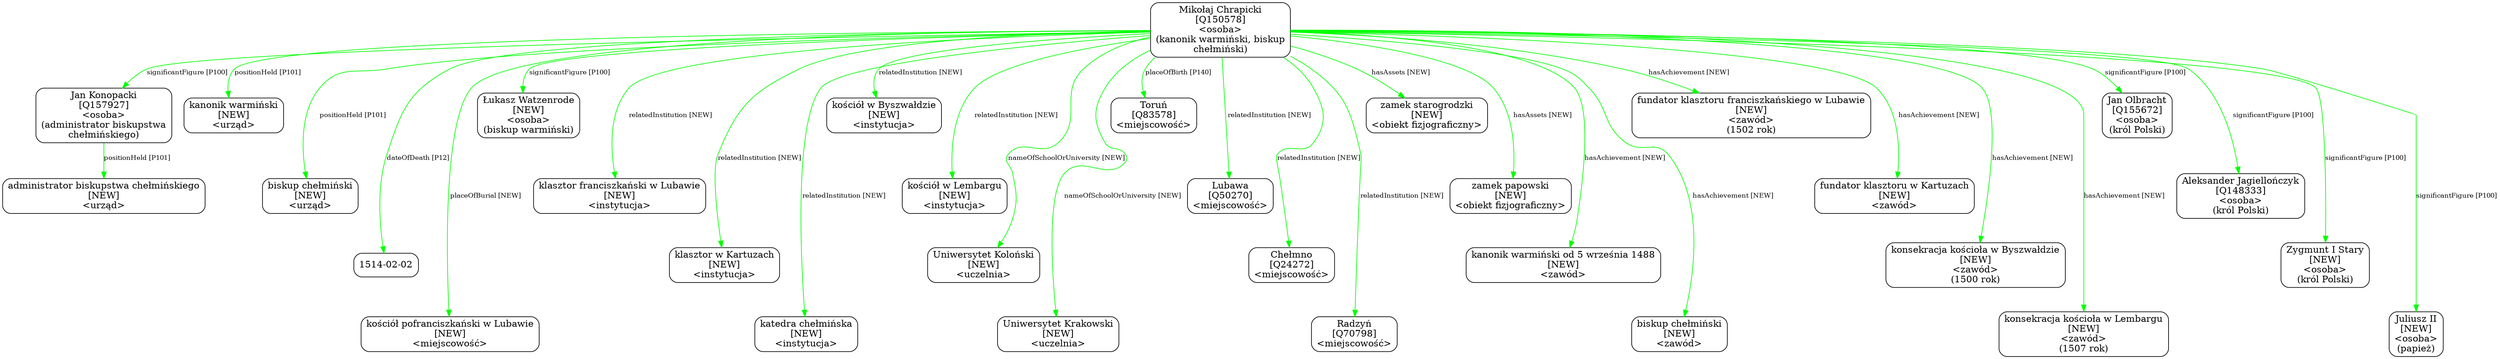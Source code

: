 digraph {
	node [shape=box,
		style=rounded
	];
	edge [fontsize=10];
	"Mikołaj Chrapicki
[Q150578]
<osoba>
(kanonik warmiński, biskup
chełmiński)"	[color=black,
		label="Mikołaj Chrapicki
[Q150578]
<osoba>
(kanonik warmiński, biskup
chełmiński)"];
	"Jan Konopacki
[Q157927]
<osoba>
(administrator biskupstwa
chełmińskiego)"	[color=black,
		label="Jan Konopacki
[Q157927]
<osoba>
(administrator biskupstwa
chełmińskiego)"];
	"Mikołaj Chrapicki
[Q150578]
<osoba>
(kanonik warmiński, biskup
chełmiński)" -> "Jan Konopacki
[Q157927]
<osoba>
(administrator biskupstwa
chełmińskiego)"	[color=green,
		label="significantFigure [P100]"];
	"Mikołaj Chrapicki
[Q150578]
<osoba>
(kanonik warmiński, biskup
chełmiński)" -> "kanonik warmiński
[NEW]
<urząd>"	[color=green,
		label="positionHeld [P101]",
		minlen=1];
	"Mikołaj Chrapicki
[Q150578]
<osoba>
(kanonik warmiński, biskup
chełmiński)" -> "biskup chełmiński
[NEW]
<urząd>"	[color=green,
		label="positionHeld [P101]",
		minlen=2];
	"Mikołaj Chrapicki
[Q150578]
<osoba>
(kanonik warmiński, biskup
chełmiński)" -> "1514-02-02"	[color=green,
		label="dateOfDeath [P12]",
		minlen=3];
	"Mikołaj Chrapicki
[Q150578]
<osoba>
(kanonik warmiński, biskup
chełmiński)" -> "kościół pofranciszkański w Lubawie
[NEW]
<miejscowość>"	[color=green,
		label="placeOfBurial [NEW]",
		minlen=4];
	"Mikołaj Chrapicki
[Q150578]
<osoba>
(kanonik warmiński, biskup
chełmiński)" -> "Łukasz Watzenrode
[NEW]
<osoba>
(biskup warmiński)"	[color=green,
		label="significantFigure [P100]",
		minlen=1];
	"Mikołaj Chrapicki
[Q150578]
<osoba>
(kanonik warmiński, biskup
chełmiński)" -> "klasztor franciszkański w Lubawie
[NEW]
<instytucja>"	[color=green,
		label="relatedInstitution [NEW]",
		minlen=2];
	"Mikołaj Chrapicki
[Q150578]
<osoba>
(kanonik warmiński, biskup
chełmiński)" -> "klasztor w Kartuzach
[NEW]
<instytucja>"	[color=green,
		label="relatedInstitution [NEW]",
		minlen=3];
	"Mikołaj Chrapicki
[Q150578]
<osoba>
(kanonik warmiński, biskup
chełmiński)" -> "katedra chełmińska
[NEW]
<instytucja>"	[color=green,
		label="relatedInstitution [NEW]",
		minlen=4];
	"Mikołaj Chrapicki
[Q150578]
<osoba>
(kanonik warmiński, biskup
chełmiński)" -> "kościół w Byszwałdzie
[NEW]
<instytucja>"	[color=green,
		label="relatedInstitution [NEW]",
		minlen=1];
	"Mikołaj Chrapicki
[Q150578]
<osoba>
(kanonik warmiński, biskup
chełmiński)" -> "kościół w Lembargu
[NEW]
<instytucja>"	[color=green,
		label="relatedInstitution [NEW]",
		minlen=2];
	"Mikołaj Chrapicki
[Q150578]
<osoba>
(kanonik warmiński, biskup
chełmiński)" -> "Uniwersytet Koloński
[NEW]
<uczelnia>"	[color=green,
		label="nameOfSchoolOrUniversity [NEW]",
		minlen=3];
	"Mikołaj Chrapicki
[Q150578]
<osoba>
(kanonik warmiński, biskup
chełmiński)" -> "Uniwersytet Krakowski
[NEW]
<uczelnia>"	[color=green,
		label="nameOfSchoolOrUniversity [NEW]",
		minlen=4];
	"Mikołaj Chrapicki
[Q150578]
<osoba>
(kanonik warmiński, biskup
chełmiński)" -> "Toruń
[Q83578]
<miejscowość>"	[color=green,
		label="placeOfBirth [P140]",
		minlen=1];
	"Mikołaj Chrapicki
[Q150578]
<osoba>
(kanonik warmiński, biskup
chełmiński)" -> "Lubawa
[Q50270]
<miejscowość>"	[color=green,
		label="relatedInstitution [NEW]",
		minlen=2];
	"Mikołaj Chrapicki
[Q150578]
<osoba>
(kanonik warmiński, biskup
chełmiński)" -> "Chełmno
[Q24272]
<miejscowość>"	[color=green,
		label="relatedInstitution [NEW]",
		minlen=3];
	"Mikołaj Chrapicki
[Q150578]
<osoba>
(kanonik warmiński, biskup
chełmiński)" -> "Radzyń
[Q70798]
<miejscowość>"	[color=green,
		label="relatedInstitution [NEW]",
		minlen=4];
	"Mikołaj Chrapicki
[Q150578]
<osoba>
(kanonik warmiński, biskup
chełmiński)" -> "zamek starogrodzki
[NEW]
<obiekt fizjograficzny>"	[color=green,
		label="hasAssets [NEW]",
		minlen=1];
	"Mikołaj Chrapicki
[Q150578]
<osoba>
(kanonik warmiński, biskup
chełmiński)" -> "zamek papowski
[NEW]
<obiekt fizjograficzny>"	[color=green,
		label="hasAssets [NEW]",
		minlen=2];
	"Mikołaj Chrapicki
[Q150578]
<osoba>
(kanonik warmiński, biskup
chełmiński)" -> "kanonik warmiński od 5 września 1488
[NEW]
<zawód>"	[color=green,
		label="hasAchievement [NEW]",
		minlen=3];
	"Mikołaj Chrapicki
[Q150578]
<osoba>
(kanonik warmiński, biskup
chełmiński)" -> "biskup chełmiński
[NEW]
<zawód>"	[color=green,
		label="hasAchievement [NEW]",
		minlen=4];
	"Mikołaj Chrapicki
[Q150578]
<osoba>
(kanonik warmiński, biskup
chełmiński)" -> "fundator klasztoru franciszkańskiego w Lubawie
[NEW]
<zawód>
(1502 rok)"	[color=green,
		label="hasAchievement [NEW]",
		minlen=1];
	"Mikołaj Chrapicki
[Q150578]
<osoba>
(kanonik warmiński, biskup
chełmiński)" -> "fundator klasztoru w Kartuzach
[NEW]
<zawód>"	[color=green,
		label="hasAchievement [NEW]",
		minlen=2];
	"Mikołaj Chrapicki
[Q150578]
<osoba>
(kanonik warmiński, biskup
chełmiński)" -> "konsekracja kościoła w Byszwałdzie
[NEW]
<zawód>
(1500 rok)"	[color=green,
		label="hasAchievement [NEW]",
		minlen=3];
	"Mikołaj Chrapicki
[Q150578]
<osoba>
(kanonik warmiński, biskup
chełmiński)" -> "konsekracja kościoła w Lembargu
[NEW]
<zawód>
(1507 rok)"	[color=green,
		label="hasAchievement [NEW]",
		minlen=4];
	"Mikołaj Chrapicki
[Q150578]
<osoba>
(kanonik warmiński, biskup
chełmiński)" -> "Jan Olbracht
[Q155672]
<osoba>
(król Polski)"	[color=green,
		label="significantFigure [P100]",
		minlen=1];
	"Mikołaj Chrapicki
[Q150578]
<osoba>
(kanonik warmiński, biskup
chełmiński)" -> "Aleksander Jagiellończyk
[Q148333]
<osoba>
(król Polski)"	[color=green,
		label="significantFigure [P100]",
		minlen=2];
	"Mikołaj Chrapicki
[Q150578]
<osoba>
(kanonik warmiński, biskup
chełmiński)" -> "Zygmunt I Stary
[NEW]
<osoba>
(król Polski)"	[color=green,
		label="significantFigure [P100]",
		minlen=3];
	"Mikołaj Chrapicki
[Q150578]
<osoba>
(kanonik warmiński, biskup
chełmiński)" -> "Juliusz II
[NEW]
<osoba>
(papież)"	[color=green,
		label="significantFigure [P100]",
		minlen=4];
	"Jan Konopacki
[Q157927]
<osoba>
(administrator biskupstwa
chełmińskiego)" -> "administrator biskupstwa chełmińskiego
[NEW]
<urząd>"	[color=green,
		label="positionHeld [P101]",
		minlen=1];
}
